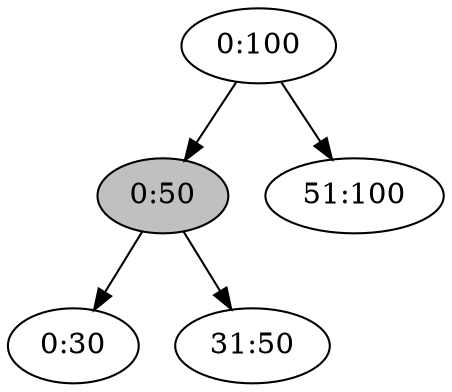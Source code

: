 digraph "l1-i0:30" {

/* Nodes */

N_0_100[label="0:100"];
N_0_50[label="0:50"][style="filled"][fillcolor="grey"];
N_0_30[label="0:30"];
N_31_50[label="31:50"];
N_51_100[label="51:100"];

/* Edges */

N_0_50 -> N_0_30;
N_0_50 -> N_31_50;
N_0_100 -> N_0_50;
N_0_100 -> N_51_100;
}

